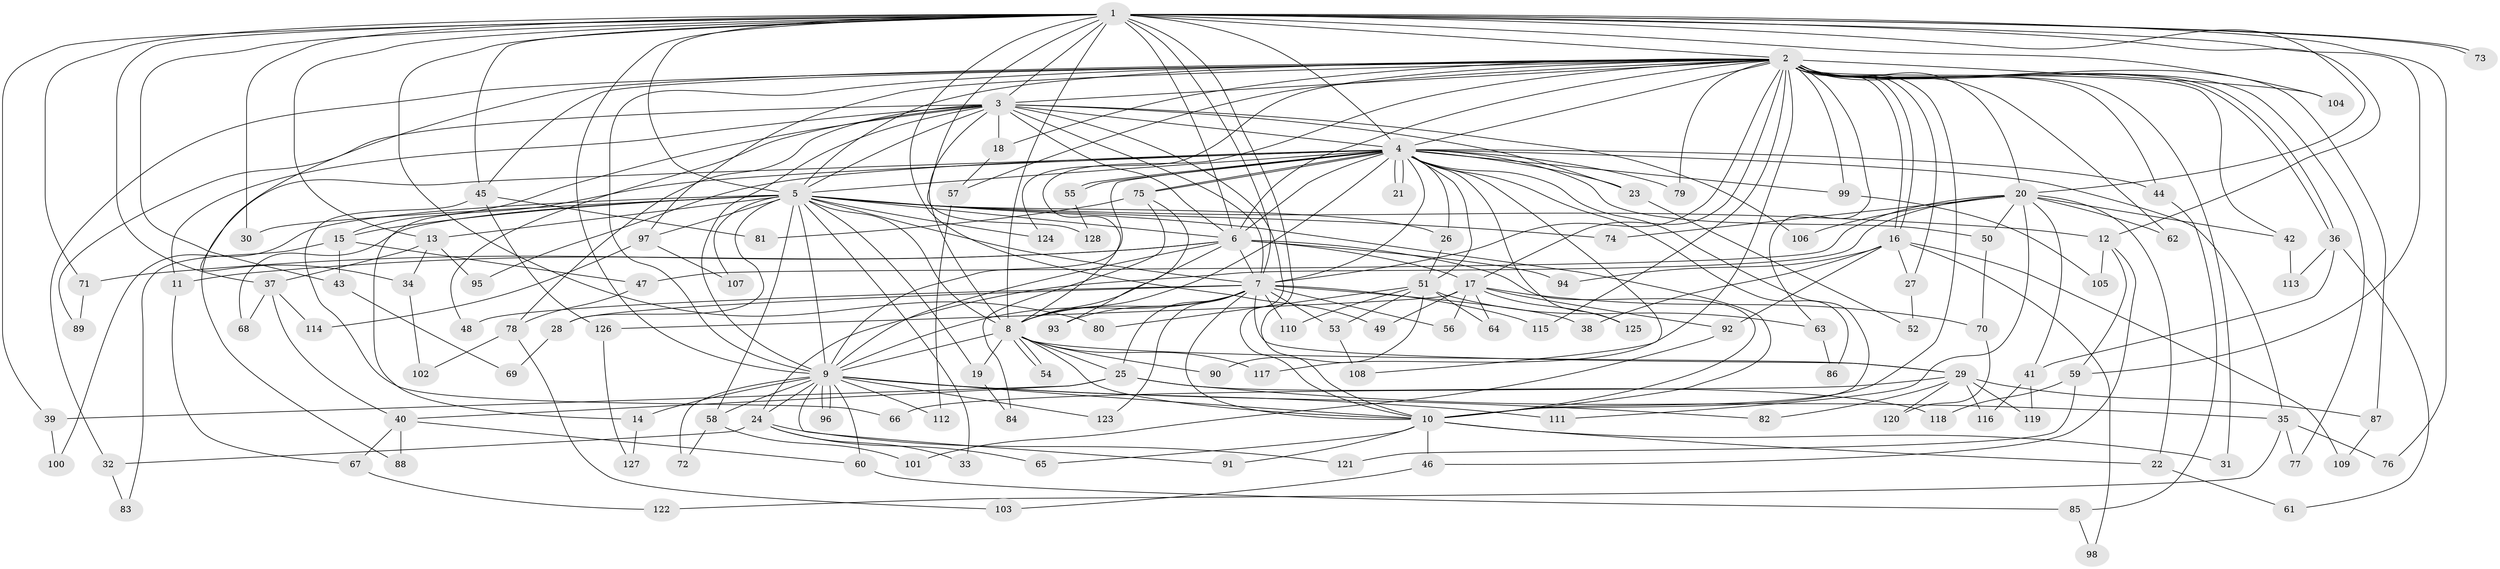 // coarse degree distribution, {23: 0.01020408163265306, 31: 0.01020408163265306, 15: 0.01020408163265306, 27: 0.01020408163265306, 25: 0.01020408163265306, 17: 0.01020408163265306, 19: 0.01020408163265306, 20: 0.01020408163265306, 3: 0.20408163265306123, 5: 0.09183673469387756, 6: 0.02040816326530612, 8: 0.02040816326530612, 10: 0.01020408163265306, 14: 0.01020408163265306, 2: 0.5, 7: 0.01020408163265306, 4: 0.04081632653061224, 9: 0.01020408163265306}
// Generated by graph-tools (version 1.1) at 2025/51/02/27/25 19:51:41]
// undirected, 128 vertices, 281 edges
graph export_dot {
graph [start="1"]
  node [color=gray90,style=filled];
  1;
  2;
  3;
  4;
  5;
  6;
  7;
  8;
  9;
  10;
  11;
  12;
  13;
  14;
  15;
  16;
  17;
  18;
  19;
  20;
  21;
  22;
  23;
  24;
  25;
  26;
  27;
  28;
  29;
  30;
  31;
  32;
  33;
  34;
  35;
  36;
  37;
  38;
  39;
  40;
  41;
  42;
  43;
  44;
  45;
  46;
  47;
  48;
  49;
  50;
  51;
  52;
  53;
  54;
  55;
  56;
  57;
  58;
  59;
  60;
  61;
  62;
  63;
  64;
  65;
  66;
  67;
  68;
  69;
  70;
  71;
  72;
  73;
  74;
  75;
  76;
  77;
  78;
  79;
  80;
  81;
  82;
  83;
  84;
  85;
  86;
  87;
  88;
  89;
  90;
  91;
  92;
  93;
  94;
  95;
  96;
  97;
  98;
  99;
  100;
  101;
  102;
  103;
  104;
  105;
  106;
  107;
  108;
  109;
  110;
  111;
  112;
  113;
  114;
  115;
  116;
  117;
  118;
  119;
  120;
  121;
  122;
  123;
  124;
  125;
  126;
  127;
  128;
  1 -- 2;
  1 -- 3;
  1 -- 4;
  1 -- 5;
  1 -- 6;
  1 -- 7;
  1 -- 8;
  1 -- 9;
  1 -- 10;
  1 -- 12;
  1 -- 13;
  1 -- 20;
  1 -- 30;
  1 -- 37;
  1 -- 39;
  1 -- 43;
  1 -- 45;
  1 -- 49;
  1 -- 59;
  1 -- 71;
  1 -- 73;
  1 -- 73;
  1 -- 76;
  1 -- 80;
  1 -- 104;
  1 -- 128;
  2 -- 3;
  2 -- 4;
  2 -- 5;
  2 -- 6;
  2 -- 7;
  2 -- 8;
  2 -- 9;
  2 -- 10;
  2 -- 16;
  2 -- 16;
  2 -- 17;
  2 -- 18;
  2 -- 20;
  2 -- 27;
  2 -- 31;
  2 -- 32;
  2 -- 34;
  2 -- 36;
  2 -- 36;
  2 -- 42;
  2 -- 44;
  2 -- 45;
  2 -- 57;
  2 -- 62;
  2 -- 63;
  2 -- 77;
  2 -- 79;
  2 -- 87;
  2 -- 97;
  2 -- 99;
  2 -- 104;
  2 -- 115;
  2 -- 117;
  2 -- 124;
  3 -- 4;
  3 -- 5;
  3 -- 6;
  3 -- 7;
  3 -- 8;
  3 -- 9;
  3 -- 10;
  3 -- 11;
  3 -- 15;
  3 -- 18;
  3 -- 23;
  3 -- 48;
  3 -- 78;
  3 -- 89;
  3 -- 106;
  4 -- 5;
  4 -- 6;
  4 -- 7;
  4 -- 8;
  4 -- 9;
  4 -- 10;
  4 -- 14;
  4 -- 21;
  4 -- 21;
  4 -- 23;
  4 -- 26;
  4 -- 35;
  4 -- 44;
  4 -- 50;
  4 -- 51;
  4 -- 55;
  4 -- 55;
  4 -- 75;
  4 -- 75;
  4 -- 79;
  4 -- 86;
  4 -- 88;
  4 -- 95;
  4 -- 99;
  4 -- 108;
  4 -- 125;
  5 -- 6;
  5 -- 7;
  5 -- 8;
  5 -- 9;
  5 -- 10;
  5 -- 12;
  5 -- 13;
  5 -- 15;
  5 -- 19;
  5 -- 26;
  5 -- 28;
  5 -- 30;
  5 -- 33;
  5 -- 58;
  5 -- 68;
  5 -- 74;
  5 -- 97;
  5 -- 100;
  5 -- 107;
  5 -- 124;
  6 -- 7;
  6 -- 8;
  6 -- 9;
  6 -- 10;
  6 -- 11;
  6 -- 17;
  6 -- 71;
  6 -- 94;
  7 -- 8;
  7 -- 9;
  7 -- 10;
  7 -- 25;
  7 -- 28;
  7 -- 29;
  7 -- 38;
  7 -- 48;
  7 -- 53;
  7 -- 56;
  7 -- 93;
  7 -- 110;
  7 -- 115;
  7 -- 123;
  8 -- 9;
  8 -- 10;
  8 -- 19;
  8 -- 25;
  8 -- 29;
  8 -- 54;
  8 -- 54;
  8 -- 90;
  8 -- 117;
  9 -- 10;
  9 -- 14;
  9 -- 24;
  9 -- 58;
  9 -- 60;
  9 -- 72;
  9 -- 82;
  9 -- 91;
  9 -- 96;
  9 -- 96;
  9 -- 111;
  9 -- 112;
  9 -- 123;
  10 -- 22;
  10 -- 31;
  10 -- 46;
  10 -- 65;
  10 -- 91;
  11 -- 67;
  12 -- 46;
  12 -- 59;
  12 -- 105;
  13 -- 34;
  13 -- 37;
  13 -- 95;
  14 -- 127;
  15 -- 43;
  15 -- 47;
  15 -- 83;
  16 -- 27;
  16 -- 38;
  16 -- 92;
  16 -- 94;
  16 -- 98;
  16 -- 109;
  17 -- 49;
  17 -- 56;
  17 -- 64;
  17 -- 70;
  17 -- 92;
  17 -- 125;
  17 -- 126;
  18 -- 57;
  19 -- 84;
  20 -- 22;
  20 -- 24;
  20 -- 41;
  20 -- 42;
  20 -- 47;
  20 -- 50;
  20 -- 62;
  20 -- 74;
  20 -- 106;
  20 -- 111;
  22 -- 61;
  23 -- 52;
  24 -- 32;
  24 -- 33;
  24 -- 65;
  24 -- 121;
  25 -- 35;
  25 -- 39;
  25 -- 40;
  25 -- 118;
  26 -- 51;
  27 -- 52;
  28 -- 69;
  29 -- 66;
  29 -- 82;
  29 -- 87;
  29 -- 116;
  29 -- 119;
  29 -- 120;
  32 -- 83;
  34 -- 102;
  35 -- 76;
  35 -- 77;
  35 -- 122;
  36 -- 41;
  36 -- 61;
  36 -- 113;
  37 -- 40;
  37 -- 68;
  37 -- 114;
  39 -- 100;
  40 -- 60;
  40 -- 67;
  40 -- 88;
  41 -- 116;
  41 -- 119;
  42 -- 113;
  43 -- 69;
  44 -- 85;
  45 -- 66;
  45 -- 81;
  45 -- 126;
  46 -- 103;
  47 -- 78;
  50 -- 70;
  51 -- 53;
  51 -- 63;
  51 -- 64;
  51 -- 80;
  51 -- 90;
  51 -- 110;
  53 -- 108;
  55 -- 128;
  57 -- 112;
  58 -- 72;
  58 -- 101;
  59 -- 118;
  59 -- 121;
  60 -- 85;
  63 -- 86;
  67 -- 122;
  70 -- 120;
  71 -- 89;
  75 -- 81;
  75 -- 84;
  75 -- 93;
  78 -- 102;
  78 -- 103;
  85 -- 98;
  87 -- 109;
  92 -- 101;
  97 -- 107;
  97 -- 114;
  99 -- 105;
  126 -- 127;
}
